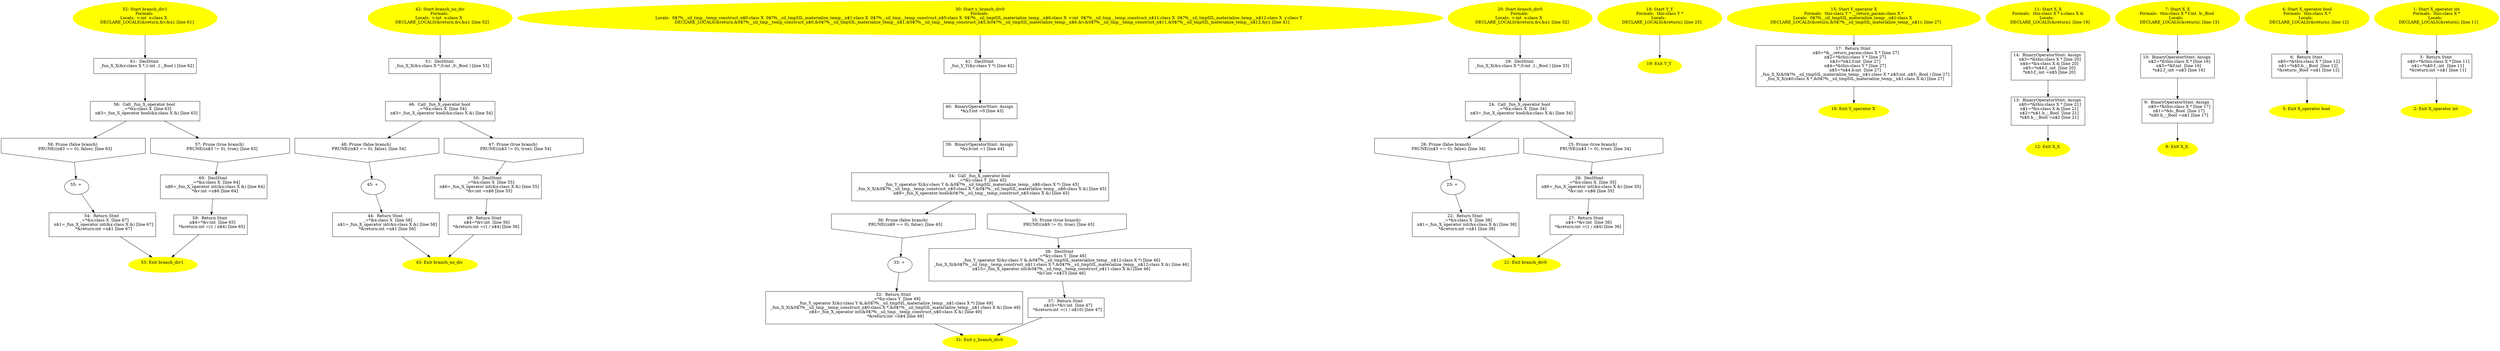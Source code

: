 /* @generated */
digraph iCFG {
61 [label="61:  DeclStmt \n   _fun_X_X(&x:class X *,1:int ,1:_Bool ) [line 62]\n " shape="box"]
	

	 61 -> 56 ;
60 [label="60:  DeclStmt \n   _=*&x:class X  [line 64]\n  n$6=_fun_X_operator int(&x:class X &) [line 64]\n  *&v:int =n$6 [line 64]\n " shape="box"]
	

	 60 -> 59 ;
59 [label="59:  Return Stmt \n   n$4=*&v:int  [line 65]\n  *&return:int =(1 / n$4) [line 65]\n " shape="box"]
	

	 59 -> 53 ;
58 [label="58: Prune (false branch) \n   PRUNE((n$3 == 0), false); [line 63]\n " shape="invhouse"]
	

	 58 -> 55 ;
57 [label="57: Prune (true branch) \n   PRUNE((n$3 != 0), true); [line 63]\n " shape="invhouse"]
	

	 57 -> 60 ;
56 [label="56:  Call _fun_X_operator bool \n   _=*&x:class X  [line 63]\n  n$3=_fun_X_operator bool(&x:class X &) [line 63]\n " shape="box"]
	

	 56 -> 57 ;
	 56 -> 58 ;
55 [label="55: + \n  " ]
	

	 55 -> 54 ;
54 [label="54:  Return Stmt \n   _=*&x:class X  [line 67]\n  n$1=_fun_X_operator int(&x:class X &) [line 67]\n  *&return:int =n$1 [line 67]\n " shape="box"]
	

	 54 -> 53 ;
53 [label="53: Exit branch_div1 \n  " color=yellow style=filled]
	

52 [label="52: Start branch_div1\nFormals: \nLocals:  v:int  x:class X  \n   DECLARE_LOCALS(&return,&v,&x); [line 61]\n " color=yellow style=filled]
	

	 52 -> 61 ;
51 [label="51:  DeclStmt \n   _fun_X_X(&x:class X *,0:int ,0:_Bool ) [line 53]\n " shape="box"]
	

	 51 -> 46 ;
50 [label="50:  DeclStmt \n   _=*&x:class X  [line 55]\n  n$6=_fun_X_operator int(&x:class X &) [line 55]\n  *&v:int =n$6 [line 55]\n " shape="box"]
	

	 50 -> 49 ;
49 [label="49:  Return Stmt \n   n$4=*&v:int  [line 56]\n  *&return:int =(1 / n$4) [line 56]\n " shape="box"]
	

	 49 -> 43 ;
48 [label="48: Prune (false branch) \n   PRUNE((n$3 == 0), false); [line 54]\n " shape="invhouse"]
	

	 48 -> 45 ;
47 [label="47: Prune (true branch) \n   PRUNE((n$3 != 0), true); [line 54]\n " shape="invhouse"]
	

	 47 -> 50 ;
46 [label="46:  Call _fun_X_operator bool \n   _=*&x:class X  [line 54]\n  n$3=_fun_X_operator bool(&x:class X &) [line 54]\n " shape="box"]
	

	 46 -> 47 ;
	 46 -> 48 ;
45 [label="45: + \n  " ]
	

	 45 -> 44 ;
44 [label="44:  Return Stmt \n   _=*&x:class X  [line 58]\n  n$1=_fun_X_operator int(&x:class X &) [line 58]\n  *&return:int =n$1 [line 58]\n " shape="box"]
	

	 44 -> 43 ;
43 [label="43: Exit branch_no_div \n  " color=yellow style=filled]
	

42 [label="42: Start branch_no_div\nFormals: \nLocals:  v:int  x:class X  \n   DECLARE_LOCALS(&return,&v,&x); [line 52]\n " color=yellow style=filled]
	

	 42 -> 51 ;
41 [label="41:  DeclStmt \n   _fun_Y_Y(&y:class Y *) [line 42]\n " shape="box"]
	

	 41 -> 40 ;
40 [label="40:  BinaryOperatorStmt: Assign \n   *&y.f:int =0 [line 43]\n " shape="box"]
	

	 40 -> 39 ;
39 [label="39:  BinaryOperatorStmt: Assign \n   *&y.b:int =1 [line 44]\n " shape="box"]
	

	 39 -> 34 ;
38 [label="38:  DeclStmt \n   _=*&y:class Y  [line 46]\n  _fun_Y_operator X(&y:class Y &,&0$?%__sil_tmpSIL_materialize_temp__n$12:class X *) [line 46]\n  _fun_X_X(&0$?%__sil_tmp__temp_construct_n$11:class X *,&0$?%__sil_tmpSIL_materialize_temp__n$12:class X &) [line 46]\n  n$15=_fun_X_operator int(&0$?%__sil_tmp__temp_construct_n$11:class X &) [line 46]\n  *&v:int =n$15 [line 46]\n " shape="box"]
	

	 38 -> 37 ;
37 [label="37:  Return Stmt \n   n$10=*&v:int  [line 47]\n  *&return:int =(1 / n$10) [line 47]\n " shape="box"]
	

	 37 -> 31 ;
36 [label="36: Prune (false branch) \n   PRUNE((n$9 == 0), false); [line 45]\n " shape="invhouse"]
	

	 36 -> 33 ;
35 [label="35: Prune (true branch) \n   PRUNE((n$9 != 0), true); [line 45]\n " shape="invhouse"]
	

	 35 -> 38 ;
34 [label="34:  Call _fun_X_operator bool \n   _=*&y:class Y  [line 45]\n  _fun_Y_operator X(&y:class Y &,&0$?%__sil_tmpSIL_materialize_temp__n$6:class X *) [line 45]\n  _fun_X_X(&0$?%__sil_tmp__temp_construct_n$5:class X *,&0$?%__sil_tmpSIL_materialize_temp__n$6:class X &) [line 45]\n  n$9=_fun_X_operator bool(&0$?%__sil_tmp__temp_construct_n$5:class X &) [line 45]\n " shape="box"]
	

	 34 -> 35 ;
	 34 -> 36 ;
33 [label="33: + \n  " ]
	

	 33 -> 32 ;
32 [label="32:  Return Stmt \n   _=*&y:class Y  [line 49]\n  _fun_Y_operator X(&y:class Y &,&0$?%__sil_tmpSIL_materialize_temp__n$1:class X *) [line 49]\n  _fun_X_X(&0$?%__sil_tmp__temp_construct_n$0:class X *,&0$?%__sil_tmpSIL_materialize_temp__n$1:class X &) [line 49]\n  n$4=_fun_X_operator int(&0$?%__sil_tmp__temp_construct_n$0:class X &) [line 49]\n  *&return:int =n$4 [line 49]\n " shape="box"]
	

	 32 -> 31 ;
31 [label="31: Exit y_branch_div0 \n  " color=yellow style=filled]
	

30 [label="30: Start y_branch_div0\nFormals: \nLocals:  0$?%__sil_tmp__temp_construct_n$0:class X  0$?%__sil_tmpSIL_materialize_temp__n$1:class X  0$?%__sil_tmp__temp_construct_n$5:class X  0$?%__sil_tmpSIL_materialize_temp__n$6:class X  v:int  0$?%__sil_tmp__temp_construct_n$11:class X  0$?%__sil_tmpSIL_materialize_temp__n$12:class X  y:class Y  \n   DECLARE_LOCALS(&return,&0$?%__sil_tmp__temp_construct_n$0,&0$?%__sil_tmpSIL_materialize_temp__n$1,&0$?%__sil_tmp__temp_construct_n$5,&0$?%__sil_tmpSIL_materialize_temp__n$6,&v,&0$?%__sil_tmp__temp_construct_n$11,&0$?%__sil_tmpSIL_materialize_temp__n$12,&y); [line 41]\n " color=yellow style=filled]
	

	 30 -> 41 ;
29 [label="29:  DeclStmt \n   _fun_X_X(&x:class X *,0:int ,1:_Bool ) [line 33]\n " shape="box"]
	

	 29 -> 24 ;
28 [label="28:  DeclStmt \n   _=*&x:class X  [line 35]\n  n$6=_fun_X_operator int(&x:class X &) [line 35]\n  *&v:int =n$6 [line 35]\n " shape="box"]
	

	 28 -> 27 ;
27 [label="27:  Return Stmt \n   n$4=*&v:int  [line 36]\n  *&return:int =(1 / n$4) [line 36]\n " shape="box"]
	

	 27 -> 21 ;
26 [label="26: Prune (false branch) \n   PRUNE((n$3 == 0), false); [line 34]\n " shape="invhouse"]
	

	 26 -> 23 ;
25 [label="25: Prune (true branch) \n   PRUNE((n$3 != 0), true); [line 34]\n " shape="invhouse"]
	

	 25 -> 28 ;
24 [label="24:  Call _fun_X_operator bool \n   _=*&x:class X  [line 34]\n  n$3=_fun_X_operator bool(&x:class X &) [line 34]\n " shape="box"]
	

	 24 -> 25 ;
	 24 -> 26 ;
23 [label="23: + \n  " ]
	

	 23 -> 22 ;
22 [label="22:  Return Stmt \n   _=*&x:class X  [line 38]\n  n$1=_fun_X_operator int(&x:class X &) [line 38]\n  *&return:int =n$1 [line 38]\n " shape="box"]
	

	 22 -> 21 ;
21 [label="21: Exit branch_div0 \n  " color=yellow style=filled]
	

20 [label="20: Start branch_div0\nFormals: \nLocals:  v:int  x:class X  \n   DECLARE_LOCALS(&return,&v,&x); [line 32]\n " color=yellow style=filled]
	

	 20 -> 29 ;
19 [label="19: Exit Y_Y \n  " color=yellow style=filled]
	

18 [label="18: Start Y_Y\nFormals:  this:class Y *\nLocals:  \n   DECLARE_LOCALS(&return); [line 25]\n " color=yellow style=filled]
	

	 18 -> 19 ;
17 [label="17:  Return Stmt \n   n$0=*&__return_param:class X * [line 27]\n  n$2=*&this:class Y * [line 27]\n  n$3=*n$2.f:int  [line 27]\n  n$4=*&this:class Y * [line 27]\n  n$5=*n$4.b:int  [line 27]\n  _fun_X_X(&0$?%__sil_tmpSIL_materialize_temp__n$1:class X *,n$3:int ,n$5:_Bool ) [line 27]\n  _fun_X_X(n$0:class X *,&0$?%__sil_tmpSIL_materialize_temp__n$1:class X &) [line 27]\n " shape="box"]
	

	 17 -> 16 ;
16 [label="16: Exit Y_operator X \n  " color=yellow style=filled]
	

15 [label="15: Start Y_operator X\nFormals:  this:class Y * __return_param:class X *\nLocals:  0$?%__sil_tmpSIL_materialize_temp__n$1:class X  \n   DECLARE_LOCALS(&return,&0$?%__sil_tmpSIL_materialize_temp__n$1); [line 27]\n " color=yellow style=filled]
	

	 15 -> 17 ;
14 [label="14:  BinaryOperatorStmt: Assign \n   n$3=*&this:class X * [line 20]\n  n$4=*&x:class X & [line 20]\n  n$5=*n$4.f_:int  [line 20]\n  *n$3.f_:int =n$5 [line 20]\n " shape="box"]
	

	 14 -> 13 ;
13 [label="13:  BinaryOperatorStmt: Assign \n   n$0=*&this:class X * [line 21]\n  n$1=*&x:class X & [line 21]\n  n$2=*n$1.b_:_Bool  [line 21]\n  *n$0.b_:_Bool =n$2 [line 21]\n " shape="box"]
	

	 13 -> 12 ;
12 [label="12: Exit X_X \n  " color=yellow style=filled]
	

11 [label="11: Start X_X\nFormals:  this:class X * x:class X &\nLocals:  \n   DECLARE_LOCALS(&return); [line 19]\n " color=yellow style=filled]
	

	 11 -> 14 ;
10 [label="10:  BinaryOperatorStmt: Assign \n   n$2=*&this:class X * [line 16]\n  n$3=*&f:int  [line 16]\n  *n$2.f_:int =n$3 [line 16]\n " shape="box"]
	

	 10 -> 9 ;
9 [label="9:  BinaryOperatorStmt: Assign \n   n$0=*&this:class X * [line 17]\n  n$1=*&b:_Bool  [line 17]\n  *n$0.b_:_Bool =n$1 [line 17]\n " shape="box"]
	

	 9 -> 8 ;
8 [label="8: Exit X_X \n  " color=yellow style=filled]
	

7 [label="7: Start X_X\nFormals:  this:class X * f:int  b:_Bool \nLocals:  \n   DECLARE_LOCALS(&return); [line 15]\n " color=yellow style=filled]
	

	 7 -> 10 ;
6 [label="6:  Return Stmt \n   n$0=*&this:class X * [line 12]\n  n$1=*n$0.b_:_Bool  [line 12]\n  *&return:_Bool =n$1 [line 12]\n " shape="box"]
	

	 6 -> 5 ;
5 [label="5: Exit X_operator bool \n  " color=yellow style=filled]
	

4 [label="4: Start X_operator bool\nFormals:  this:class X *\nLocals:  \n   DECLARE_LOCALS(&return); [line 12]\n " color=yellow style=filled]
	

	 4 -> 6 ;
3 [label="3:  Return Stmt \n   n$0=*&this:class X * [line 11]\n  n$1=*n$0.f_:int  [line 11]\n  *&return:int =n$1 [line 11]\n " shape="box"]
	

	 3 -> 2 ;
2 [label="2: Exit X_operator int \n  " color=yellow style=filled]
	

1 [label="1: Start X_operator int\nFormals:  this:class X *\nLocals:  \n   DECLARE_LOCALS(&return); [line 11]\n " color=yellow style=filled]
	

	 1 -> 3 ;
}
